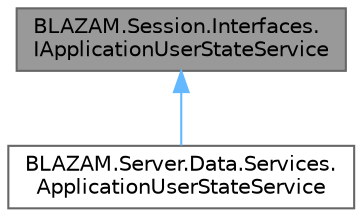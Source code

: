 digraph "BLAZAM.Session.Interfaces.IApplicationUserStateService"
{
 // LATEX_PDF_SIZE
  bgcolor="transparent";
  edge [fontname=Helvetica,fontsize=10,labelfontname=Helvetica,labelfontsize=10];
  node [fontname=Helvetica,fontsize=10,shape=box,height=0.2,width=0.4];
  Node1 [id="Node000001",label="BLAZAM.Session.Interfaces.\lIApplicationUserStateService",height=0.2,width=0.4,color="gray40", fillcolor="grey60", style="filled", fontcolor="black",tooltip=" "];
  Node1 -> Node2 [id="edge2_Node000001_Node000002",dir="back",color="steelblue1",style="solid",tooltip=" "];
  Node2 [id="Node000002",label="BLAZAM.Server.Data.Services.\lApplicationUserStateService",height=0.2,width=0.4,color="gray40", fillcolor="white", style="filled",URL="$class_b_l_a_z_a_m_1_1_server_1_1_data_1_1_services_1_1_application_user_state_service.html",tooltip="A stateful \"session\" store for the application's user session state. This class is a \"hack\" for Blazo..."];
}
